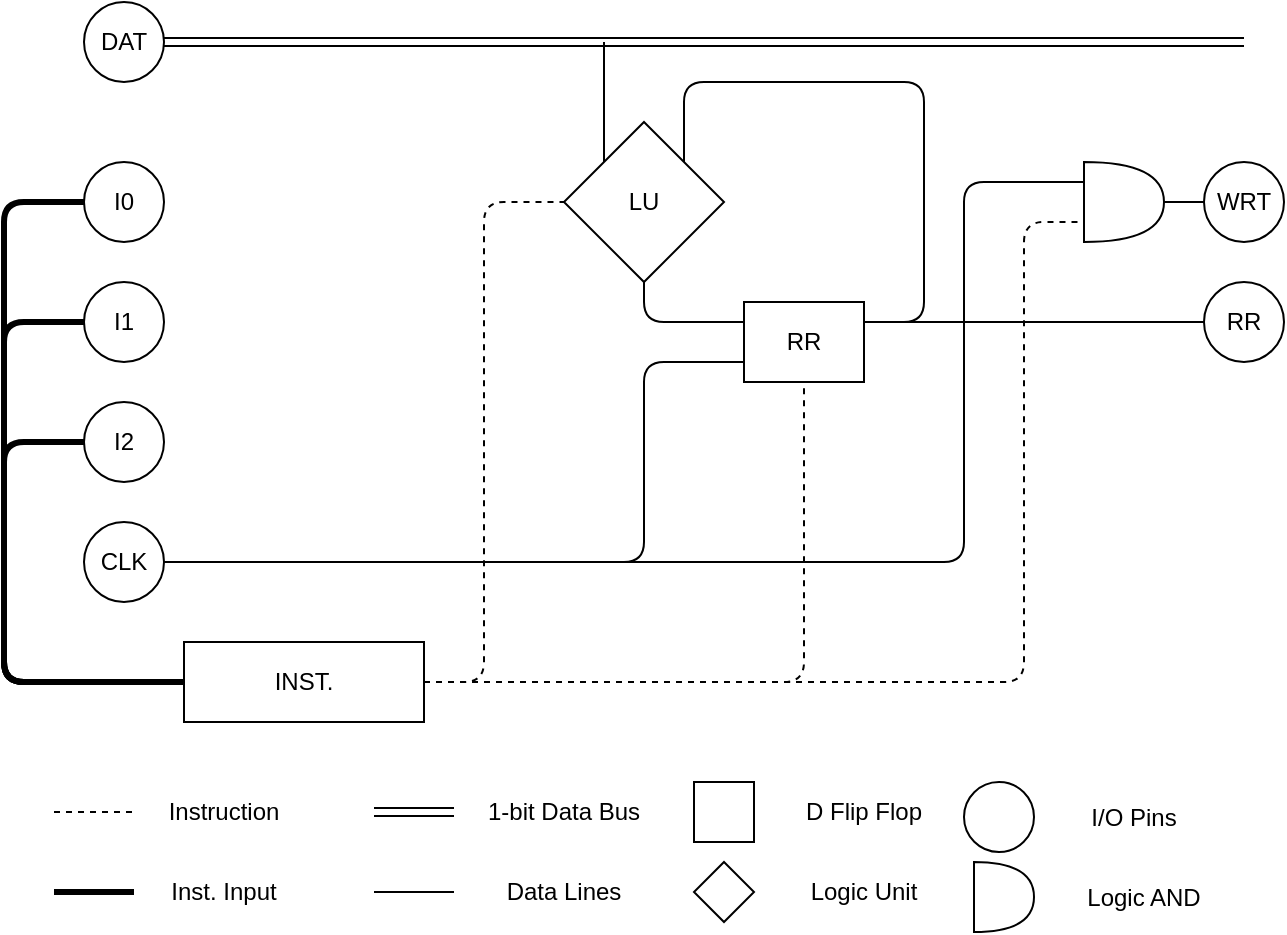 <mxfile version="19.0.3" type="device"><diagram id="p48JoeSfRu5y0bcaniCi" name="Page-1"><mxGraphModel dx="1422" dy="865" grid="1" gridSize="10" guides="1" tooltips="1" connect="1" arrows="1" fold="1" page="1" pageScale="1" pageWidth="1654" pageHeight="1169" math="0" shadow="0"><root><mxCell id="0"/><mxCell id="1" parent="0"/><mxCell id="D5SkeIuFODNLBdGFbHZV-1" value="LU" style="rhombus;whiteSpace=wrap;html=1;labelBackgroundColor=none;" parent="1" vertex="1"><mxGeometry x="600" y="360" width="80" height="80" as="geometry"/></mxCell><mxCell id="D5SkeIuFODNLBdGFbHZV-6" value="RR" style="rounded=0;whiteSpace=wrap;html=1;labelBackgroundColor=none;" parent="1" vertex="1"><mxGeometry x="690" y="450" width="60" height="40" as="geometry"/></mxCell><mxCell id="D5SkeIuFODNLBdGFbHZV-9" value="" style="endArrow=none;html=1;exitX=1;exitY=0.25;exitDx=0;exitDy=0;entryX=1;entryY=0;entryDx=0;entryDy=0;" parent="1" source="D5SkeIuFODNLBdGFbHZV-6" target="D5SkeIuFODNLBdGFbHZV-1" edge="1"><mxGeometry width="50" height="50" relative="1" as="geometry"><mxPoint x="630" y="460" as="sourcePoint"/><mxPoint x="680" y="410" as="targetPoint"/><Array as="points"><mxPoint x="780" y="460"/><mxPoint x="780" y="340"/><mxPoint x="660" y="340"/></Array></mxGeometry></mxCell><mxCell id="D5SkeIuFODNLBdGFbHZV-23" value="" style="shape=or;whiteSpace=wrap;html=1;labelBackgroundColor=none;" parent="1" vertex="1"><mxGeometry x="860" y="380" width="40" height="40" as="geometry"/></mxCell><mxCell id="D5SkeIuFODNLBdGFbHZV-25" value="WRT" style="ellipse;whiteSpace=wrap;html=1;aspect=fixed;" parent="1" vertex="1"><mxGeometry x="920" y="380" width="40" height="40" as="geometry"/></mxCell><mxCell id="D5SkeIuFODNLBdGFbHZV-26" value="" style="endArrow=none;html=1;entryX=1;entryY=0.5;entryDx=0;entryDy=0;entryPerimeter=0;exitX=0;exitY=0.5;exitDx=0;exitDy=0;" parent="1" source="D5SkeIuFODNLBdGFbHZV-25" target="D5SkeIuFODNLBdGFbHZV-23" edge="1"><mxGeometry width="50" height="50" relative="1" as="geometry"><mxPoint x="720" y="500" as="sourcePoint"/><mxPoint x="770" y="450" as="targetPoint"/></mxGeometry></mxCell><mxCell id="D5SkeIuFODNLBdGFbHZV-29" value="INST." style="rounded=0;whiteSpace=wrap;html=1;" parent="1" vertex="1"><mxGeometry x="410" y="620" width="120" height="40" as="geometry"/></mxCell><mxCell id="D5SkeIuFODNLBdGFbHZV-30" value="RR" style="ellipse;whiteSpace=wrap;html=1;aspect=fixed;" parent="1" vertex="1"><mxGeometry x="920" y="440" width="40" height="40" as="geometry"/></mxCell><mxCell id="D5SkeIuFODNLBdGFbHZV-50" value="" style="endArrow=none;html=1;exitX=0;exitY=0.25;exitDx=0;exitDy=0;entryX=0.5;entryY=1;entryDx=0;entryDy=0;" parent="1" source="D5SkeIuFODNLBdGFbHZV-6" target="D5SkeIuFODNLBdGFbHZV-1" edge="1"><mxGeometry width="50" height="50" relative="1" as="geometry"><mxPoint x="690" y="490" as="sourcePoint"/><mxPoint x="740" y="440" as="targetPoint"/><Array as="points"><mxPoint x="640" y="460"/></Array></mxGeometry></mxCell><mxCell id="D5SkeIuFODNLBdGFbHZV-54" value="" style="endArrow=none;html=1;exitX=0;exitY=0;exitDx=0;exitDy=0;" parent="1" source="D5SkeIuFODNLBdGFbHZV-1" edge="1"><mxGeometry width="50" height="50" relative="1" as="geometry"><mxPoint x="740" y="460" as="sourcePoint"/><mxPoint x="620" y="320" as="targetPoint"/><Array as="points"/></mxGeometry></mxCell><mxCell id="D5SkeIuFODNLBdGFbHZV-56" value="" style="endArrow=none;html=1;entryX=0;entryY=0.75;entryDx=0;entryDy=0;exitX=1;exitY=0.5;exitDx=0;exitDy=0;" parent="1" source="D5SkeIuFODNLBdGFbHZV-89" target="D5SkeIuFODNLBdGFbHZV-6" edge="1"><mxGeometry width="50" height="50" relative="1" as="geometry"><mxPoint x="320" y="585" as="sourcePoint"/><mxPoint x="620" y="440" as="targetPoint"/><Array as="points"><mxPoint x="640" y="580"/><mxPoint x="640" y="480"/></Array></mxGeometry></mxCell><mxCell id="D5SkeIuFODNLBdGFbHZV-58" value="" style="endArrow=none;html=1;exitX=1;exitY=0.5;exitDx=0;exitDy=0;entryX=0;entryY=0.25;entryDx=0;entryDy=0;entryPerimeter=0;" parent="1" source="D5SkeIuFODNLBdGFbHZV-89" target="D5SkeIuFODNLBdGFbHZV-23" edge="1"><mxGeometry width="50" height="50" relative="1" as="geometry"><mxPoint x="320" y="585" as="sourcePoint"/><mxPoint x="1000" y="390" as="targetPoint"/><Array as="points"><mxPoint x="800" y="580"/><mxPoint x="800" y="390"/></Array></mxGeometry></mxCell><mxCell id="D5SkeIuFODNLBdGFbHZV-73" value="" style="endArrow=none;dashed=1;html=1;entryX=0.5;entryY=1;entryDx=0;entryDy=0;exitX=1;exitY=0.5;exitDx=0;exitDy=0;" parent="1" source="D5SkeIuFODNLBdGFbHZV-29" target="D5SkeIuFODNLBdGFbHZV-6" edge="1"><mxGeometry width="50" height="50" relative="1" as="geometry"><mxPoint x="640" y="500" as="sourcePoint"/><mxPoint x="690" y="450" as="targetPoint"/><Array as="points"><mxPoint x="720" y="640"/></Array></mxGeometry></mxCell><mxCell id="D5SkeIuFODNLBdGFbHZV-75" value="" style="endArrow=none;dashed=1;html=1;entryX=0;entryY=0.5;entryDx=0;entryDy=0;exitX=1;exitY=0.5;exitDx=0;exitDy=0;" parent="1" source="D5SkeIuFODNLBdGFbHZV-29" target="D5SkeIuFODNLBdGFbHZV-1" edge="1"><mxGeometry width="50" height="50" relative="1" as="geometry"><mxPoint x="640" y="500" as="sourcePoint"/><mxPoint x="690" y="450" as="targetPoint"/><Array as="points"><mxPoint x="560" y="640"/><mxPoint x="560" y="400"/></Array></mxGeometry></mxCell><mxCell id="D5SkeIuFODNLBdGFbHZV-87" value="" style="endArrow=none;dashed=1;html=1;entryX=0;entryY=0.75;entryDx=0;entryDy=0;entryPerimeter=0;exitX=1;exitY=0.5;exitDx=0;exitDy=0;" parent="1" source="D5SkeIuFODNLBdGFbHZV-29" target="D5SkeIuFODNLBdGFbHZV-23" edge="1"><mxGeometry width="50" height="50" relative="1" as="geometry"><mxPoint x="380" y="710" as="sourcePoint"/><mxPoint x="1180" y="413" as="targetPoint"/><Array as="points"><mxPoint x="830" y="640"/><mxPoint x="830" y="410"/></Array></mxGeometry></mxCell><mxCell id="D5SkeIuFODNLBdGFbHZV-88" value="DAT" style="ellipse;whiteSpace=wrap;html=1;aspect=fixed;" parent="1" vertex="1"><mxGeometry x="360" y="300" width="40" height="40" as="geometry"/></mxCell><mxCell id="D5SkeIuFODNLBdGFbHZV-89" value="CLK" style="ellipse;whiteSpace=wrap;html=1;aspect=fixed;" parent="1" vertex="1"><mxGeometry x="360" y="560" width="40" height="40" as="geometry"/></mxCell><mxCell id="D5SkeIuFODNLBdGFbHZV-90" value="I1" style="ellipse;whiteSpace=wrap;html=1;aspect=fixed;" parent="1" vertex="1"><mxGeometry x="360" y="440" width="40" height="40" as="geometry"/></mxCell><mxCell id="D5SkeIuFODNLBdGFbHZV-91" value="I2" style="ellipse;whiteSpace=wrap;html=1;aspect=fixed;" parent="1" vertex="1"><mxGeometry x="360" y="500" width="40" height="40" as="geometry"/></mxCell><mxCell id="D5SkeIuFODNLBdGFbHZV-93" value="I0" style="ellipse;whiteSpace=wrap;html=1;aspect=fixed;" parent="1" vertex="1"><mxGeometry x="360" y="380" width="40" height="40" as="geometry"/></mxCell><mxCell id="D5SkeIuFODNLBdGFbHZV-96" value="" style="endArrow=none;html=1;strokeWidth=3;entryX=0;entryY=0.5;entryDx=0;entryDy=0;exitX=0;exitY=0.5;exitDx=0;exitDy=0;" parent="1" source="D5SkeIuFODNLBdGFbHZV-29" target="D5SkeIuFODNLBdGFbHZV-91" edge="1"><mxGeometry width="50" height="50" relative="1" as="geometry"><mxPoint x="440" y="480" as="sourcePoint"/><mxPoint x="490" y="430" as="targetPoint"/><Array as="points"><mxPoint x="320" y="640"/><mxPoint x="320" y="520"/></Array></mxGeometry></mxCell><mxCell id="D5SkeIuFODNLBdGFbHZV-97" value="" style="endArrow=none;html=1;strokeWidth=3;entryX=0;entryY=0.5;entryDx=0;entryDy=0;exitX=0;exitY=0.5;exitDx=0;exitDy=0;" parent="1" source="D5SkeIuFODNLBdGFbHZV-29" target="D5SkeIuFODNLBdGFbHZV-90" edge="1"><mxGeometry width="50" height="50" relative="1" as="geometry"><mxPoint x="440" y="480" as="sourcePoint"/><mxPoint x="490" y="430" as="targetPoint"/><Array as="points"><mxPoint x="320" y="640"/><mxPoint x="320" y="460"/></Array></mxGeometry></mxCell><mxCell id="D5SkeIuFODNLBdGFbHZV-98" value="" style="endArrow=none;html=1;strokeWidth=3;entryX=0;entryY=0.5;entryDx=0;entryDy=0;exitX=0;exitY=0.5;exitDx=0;exitDy=0;" parent="1" source="D5SkeIuFODNLBdGFbHZV-29" target="D5SkeIuFODNLBdGFbHZV-93" edge="1"><mxGeometry width="50" height="50" relative="1" as="geometry"><mxPoint x="440" y="480" as="sourcePoint"/><mxPoint x="490" y="430" as="targetPoint"/><Array as="points"><mxPoint x="320" y="640"/><mxPoint x="320" y="400"/></Array></mxGeometry></mxCell><mxCell id="D5SkeIuFODNLBdGFbHZV-107" value="" style="endArrow=none;dashed=1;html=1;strokeWidth=1;" parent="1" edge="1"><mxGeometry width="50" height="50" relative="1" as="geometry"><mxPoint x="345" y="705" as="sourcePoint"/><mxPoint x="385" y="705" as="targetPoint"/></mxGeometry></mxCell><mxCell id="D5SkeIuFODNLBdGFbHZV-108" value="" style="endArrow=none;html=1;strokeWidth=3;" parent="1" edge="1"><mxGeometry width="50" height="50" relative="1" as="geometry"><mxPoint x="345" y="745" as="sourcePoint"/><mxPoint x="385" y="745" as="targetPoint"/></mxGeometry></mxCell><mxCell id="D5SkeIuFODNLBdGFbHZV-109" value="Instruction" style="text;html=1;strokeColor=none;fillColor=none;align=center;verticalAlign=middle;whiteSpace=wrap;rounded=0;" parent="1" vertex="1"><mxGeometry x="395" y="695" width="70" height="20" as="geometry"/></mxCell><mxCell id="D5SkeIuFODNLBdGFbHZV-110" value="Inst. Input" style="text;html=1;strokeColor=none;fillColor=none;align=center;verticalAlign=middle;whiteSpace=wrap;rounded=0;" parent="1" vertex="1"><mxGeometry x="395" y="735" width="70" height="20" as="geometry"/></mxCell><mxCell id="D5SkeIuFODNLBdGFbHZV-111" value="" style="shape=link;html=1;strokeWidth=1;exitX=1;exitY=0.5;exitDx=0;exitDy=0;" parent="1" source="D5SkeIuFODNLBdGFbHZV-88" edge="1"><mxGeometry width="50" height="50" relative="1" as="geometry"><mxPoint x="410" y="370" as="sourcePoint"/><mxPoint x="940" y="320" as="targetPoint"/></mxGeometry></mxCell><mxCell id="D5SkeIuFODNLBdGFbHZV-113" value="" style="shape=link;html=1;strokeWidth=1;" parent="1" edge="1"><mxGeometry width="50" height="50" relative="1" as="geometry"><mxPoint x="505" y="705" as="sourcePoint"/><mxPoint x="545" y="705" as="targetPoint"/></mxGeometry></mxCell><mxCell id="D5SkeIuFODNLBdGFbHZV-114" value="1-bit Data Bus" style="text;html=1;strokeColor=none;fillColor=none;align=center;verticalAlign=middle;whiteSpace=wrap;rounded=0;" parent="1" vertex="1"><mxGeometry x="555" y="695" width="90" height="20" as="geometry"/></mxCell><mxCell id="D5SkeIuFODNLBdGFbHZV-115" value="" style="endArrow=none;html=1;strokeWidth=1;" parent="1" edge="1"><mxGeometry width="50" height="50" relative="1" as="geometry"><mxPoint x="505" y="745" as="sourcePoint"/><mxPoint x="545" y="745" as="targetPoint"/></mxGeometry></mxCell><mxCell id="D5SkeIuFODNLBdGFbHZV-116" value="Data Lines" style="text;html=1;strokeColor=none;fillColor=none;align=center;verticalAlign=middle;whiteSpace=wrap;rounded=0;" parent="1" vertex="1"><mxGeometry x="555" y="735" width="90" height="20" as="geometry"/></mxCell><mxCell id="D5SkeIuFODNLBdGFbHZV-117" value="" style="whiteSpace=wrap;html=1;aspect=fixed;" parent="1" vertex="1"><mxGeometry x="665" y="690" width="30" height="30" as="geometry"/></mxCell><mxCell id="D5SkeIuFODNLBdGFbHZV-118" value="D Flip Flop" style="text;html=1;strokeColor=none;fillColor=none;align=center;verticalAlign=middle;whiteSpace=wrap;rounded=0;" parent="1" vertex="1"><mxGeometry x="705" y="695" width="90" height="20" as="geometry"/></mxCell><mxCell id="D5SkeIuFODNLBdGFbHZV-119" value="" style="rhombus;whiteSpace=wrap;html=1;" parent="1" vertex="1"><mxGeometry x="665" y="730" width="30" height="30" as="geometry"/></mxCell><mxCell id="D5SkeIuFODNLBdGFbHZV-120" value="Logic Unit" style="text;html=1;strokeColor=none;fillColor=none;align=center;verticalAlign=middle;whiteSpace=wrap;rounded=0;" parent="1" vertex="1"><mxGeometry x="705" y="735" width="90" height="20" as="geometry"/></mxCell><mxCell id="D5SkeIuFODNLBdGFbHZV-125" value="" style="ellipse;whiteSpace=wrap;html=1;aspect=fixed;" parent="1" vertex="1"><mxGeometry x="800" y="690" width="35" height="35" as="geometry"/></mxCell><mxCell id="D5SkeIuFODNLBdGFbHZV-126" value="I/O Pins" style="text;html=1;strokeColor=none;fillColor=none;align=center;verticalAlign=middle;whiteSpace=wrap;rounded=0;" parent="1" vertex="1"><mxGeometry x="840" y="697.5" width="90" height="20" as="geometry"/></mxCell><mxCell id="D5SkeIuFODNLBdGFbHZV-129" value="" style="shape=or;whiteSpace=wrap;html=1;labelBackgroundColor=none;" parent="1" vertex="1"><mxGeometry x="805" y="730" width="30" height="35" as="geometry"/></mxCell><mxCell id="D5SkeIuFODNLBdGFbHZV-131" value="Logic AND" style="text;html=1;strokeColor=none;fillColor=none;align=center;verticalAlign=middle;whiteSpace=wrap;rounded=0;" parent="1" vertex="1"><mxGeometry x="845" y="737.5" width="90" height="20" as="geometry"/></mxCell><mxCell id="G-3ZATMDU4AGUmcqCXm7-1" value="" style="endArrow=none;html=1;rounded=0;exitX=1;exitY=0.25;exitDx=0;exitDy=0;entryX=0;entryY=0.5;entryDx=0;entryDy=0;" parent="1" source="D5SkeIuFODNLBdGFbHZV-6" target="D5SkeIuFODNLBdGFbHZV-30" edge="1"><mxGeometry width="50" height="50" relative="1" as="geometry"><mxPoint x="900" y="460" as="sourcePoint"/><mxPoint x="950" y="410" as="targetPoint"/></mxGeometry></mxCell></root></mxGraphModel></diagram></mxfile>